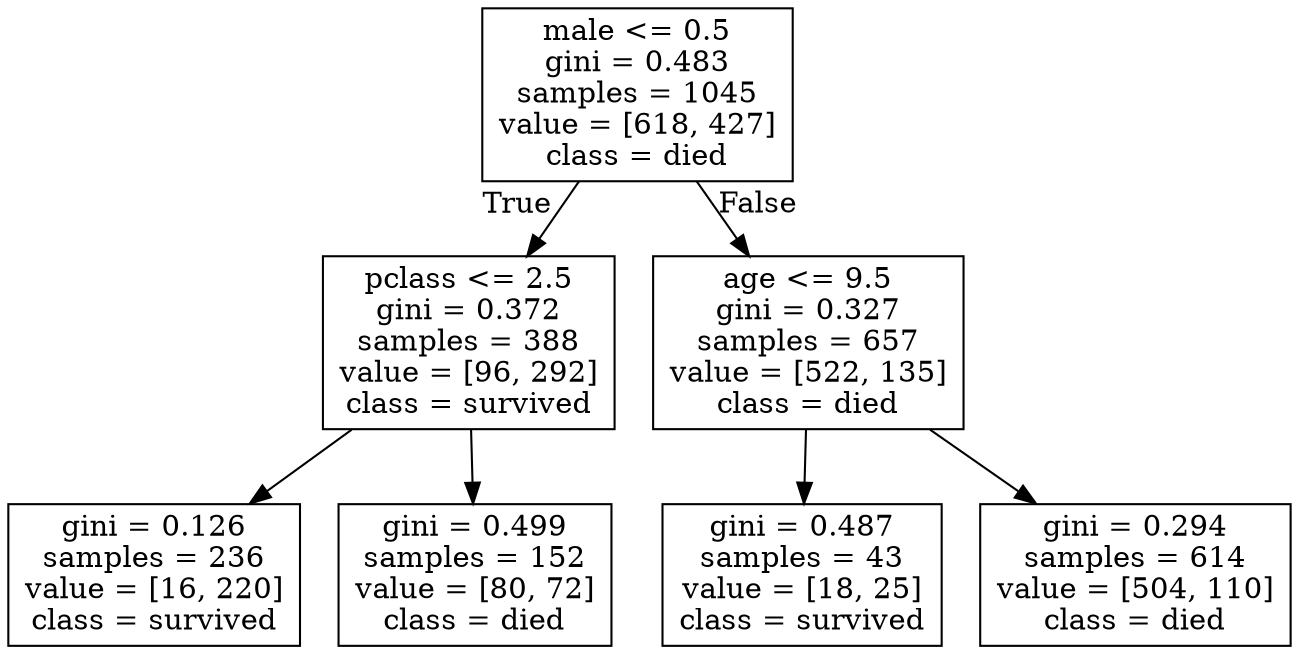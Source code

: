 digraph Tree {
node [shape=box] ;
0 [label="male <= 0.5\ngini = 0.483\nsamples = 1045\nvalue = [618, 427]\nclass = died"] ;
1 [label="pclass <= 2.5\ngini = 0.372\nsamples = 388\nvalue = [96, 292]\nclass = survived"] ;
0 -> 1 [labeldistance=2.5, labelangle=45, headlabel="True"] ;
2 [label="gini = 0.126\nsamples = 236\nvalue = [16, 220]\nclass = survived"] ;
1 -> 2 ;
3 [label="gini = 0.499\nsamples = 152\nvalue = [80, 72]\nclass = died"] ;
1 -> 3 ;
4 [label="age <= 9.5\ngini = 0.327\nsamples = 657\nvalue = [522, 135]\nclass = died"] ;
0 -> 4 [labeldistance=2.5, labelangle=-45, headlabel="False"] ;
5 [label="gini = 0.487\nsamples = 43\nvalue = [18, 25]\nclass = survived"] ;
4 -> 5 ;
6 [label="gini = 0.294\nsamples = 614\nvalue = [504, 110]\nclass = died"] ;
4 -> 6 ;
}